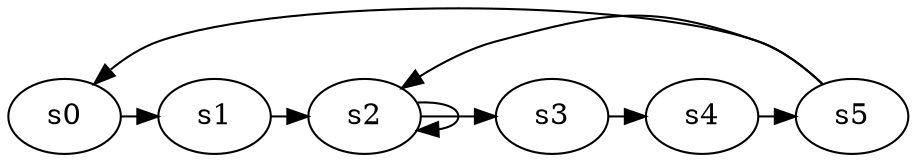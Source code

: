 digraph game_0480_cycle_6 {
    s0 [name="s0", player=0, target=1];
    s1 [name="s1", player=1];
    s2 [name="s2", player=0];
    s3 [name="s3", player=0];
    s4 [name="s4", player=1, target=1];
    s5 [name="s5", player=1, target=1];

    s0 -> s1 [constraint="time % 4 == 0 && !(time % 5 == 0)"];
    s1 -> s2 [constraint="time % 4 == 1 || time % 4 == 2"];
    s2 -> s3 [constraint="!(time % 5 == 0)"];
    s3 -> s4 [constraint="time == 6 || time == 16 || time == 18 || time == 23"];
    s4 -> s5 [constraint="time % 2 == 1"];
    s5 -> s0 [constraint="time % 4 == 2"];
    s2 -> s2 [constraint="time % 3 == 0"];
    s5 -> s2 [constraint="time == 4 || time == 13"];
}
